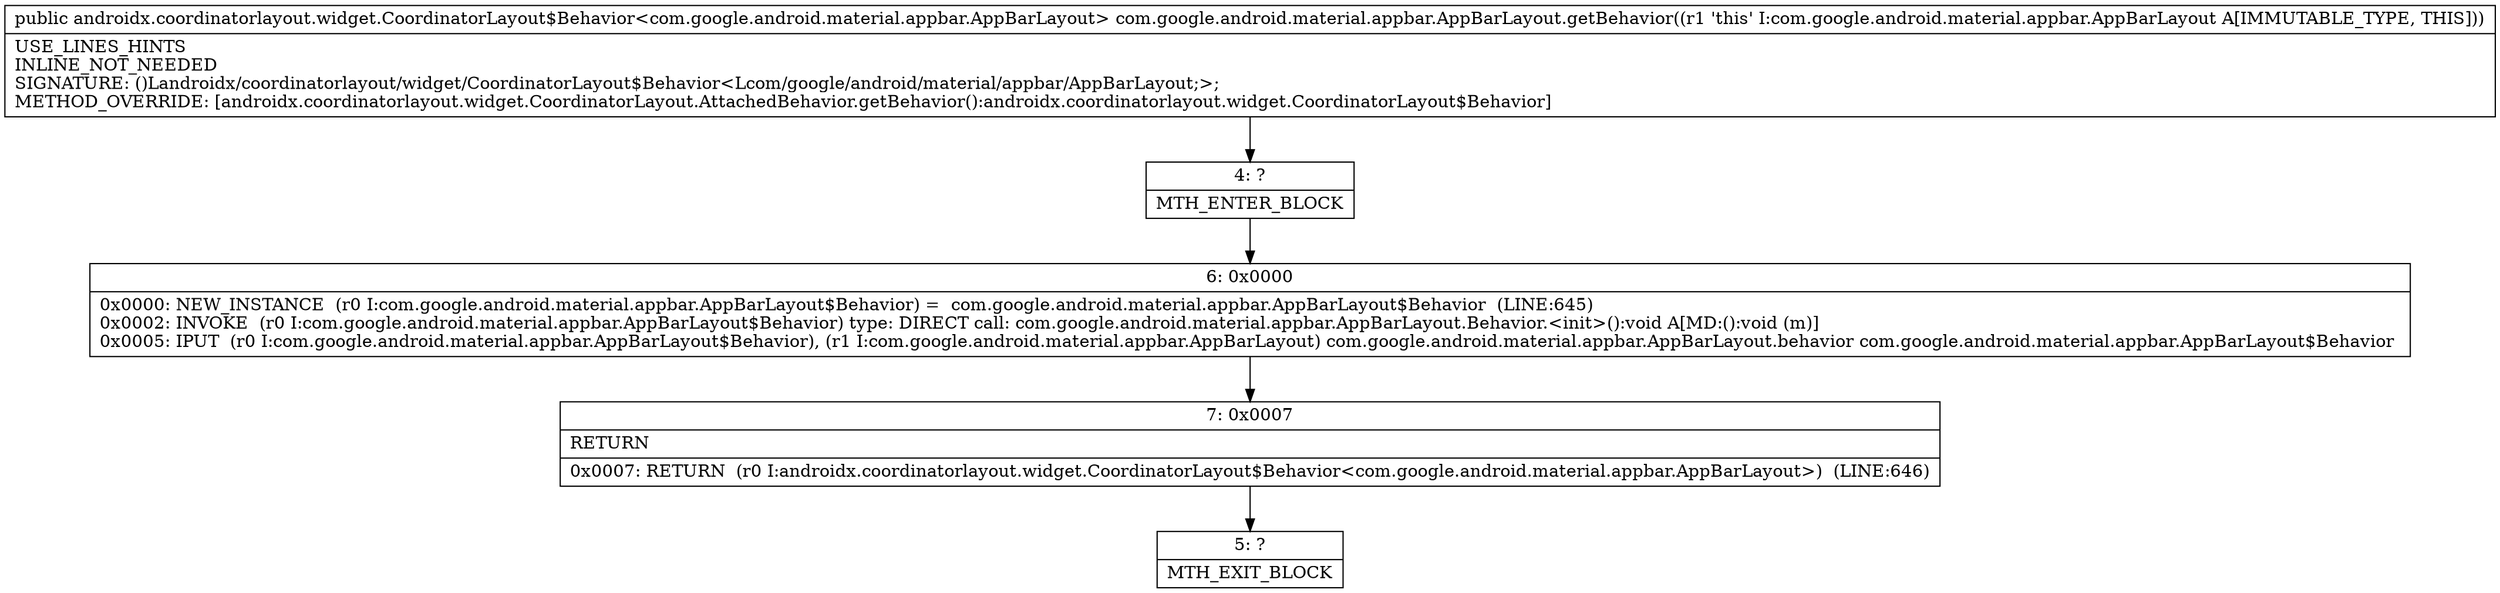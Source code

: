 digraph "CFG forcom.google.android.material.appbar.AppBarLayout.getBehavior()Landroidx\/coordinatorlayout\/widget\/CoordinatorLayout$Behavior;" {
Node_4 [shape=record,label="{4\:\ ?|MTH_ENTER_BLOCK\l}"];
Node_6 [shape=record,label="{6\:\ 0x0000|0x0000: NEW_INSTANCE  (r0 I:com.google.android.material.appbar.AppBarLayout$Behavior) =  com.google.android.material.appbar.AppBarLayout$Behavior  (LINE:645)\l0x0002: INVOKE  (r0 I:com.google.android.material.appbar.AppBarLayout$Behavior) type: DIRECT call: com.google.android.material.appbar.AppBarLayout.Behavior.\<init\>():void A[MD:():void (m)]\l0x0005: IPUT  (r0 I:com.google.android.material.appbar.AppBarLayout$Behavior), (r1 I:com.google.android.material.appbar.AppBarLayout) com.google.android.material.appbar.AppBarLayout.behavior com.google.android.material.appbar.AppBarLayout$Behavior \l}"];
Node_7 [shape=record,label="{7\:\ 0x0007|RETURN\l|0x0007: RETURN  (r0 I:androidx.coordinatorlayout.widget.CoordinatorLayout$Behavior\<com.google.android.material.appbar.AppBarLayout\>)  (LINE:646)\l}"];
Node_5 [shape=record,label="{5\:\ ?|MTH_EXIT_BLOCK\l}"];
MethodNode[shape=record,label="{public androidx.coordinatorlayout.widget.CoordinatorLayout$Behavior\<com.google.android.material.appbar.AppBarLayout\> com.google.android.material.appbar.AppBarLayout.getBehavior((r1 'this' I:com.google.android.material.appbar.AppBarLayout A[IMMUTABLE_TYPE, THIS]))  | USE_LINES_HINTS\lINLINE_NOT_NEEDED\lSIGNATURE: ()Landroidx\/coordinatorlayout\/widget\/CoordinatorLayout$Behavior\<Lcom\/google\/android\/material\/appbar\/AppBarLayout;\>;\lMETHOD_OVERRIDE: [androidx.coordinatorlayout.widget.CoordinatorLayout.AttachedBehavior.getBehavior():androidx.coordinatorlayout.widget.CoordinatorLayout$Behavior]\l}"];
MethodNode -> Node_4;Node_4 -> Node_6;
Node_6 -> Node_7;
Node_7 -> Node_5;
}

